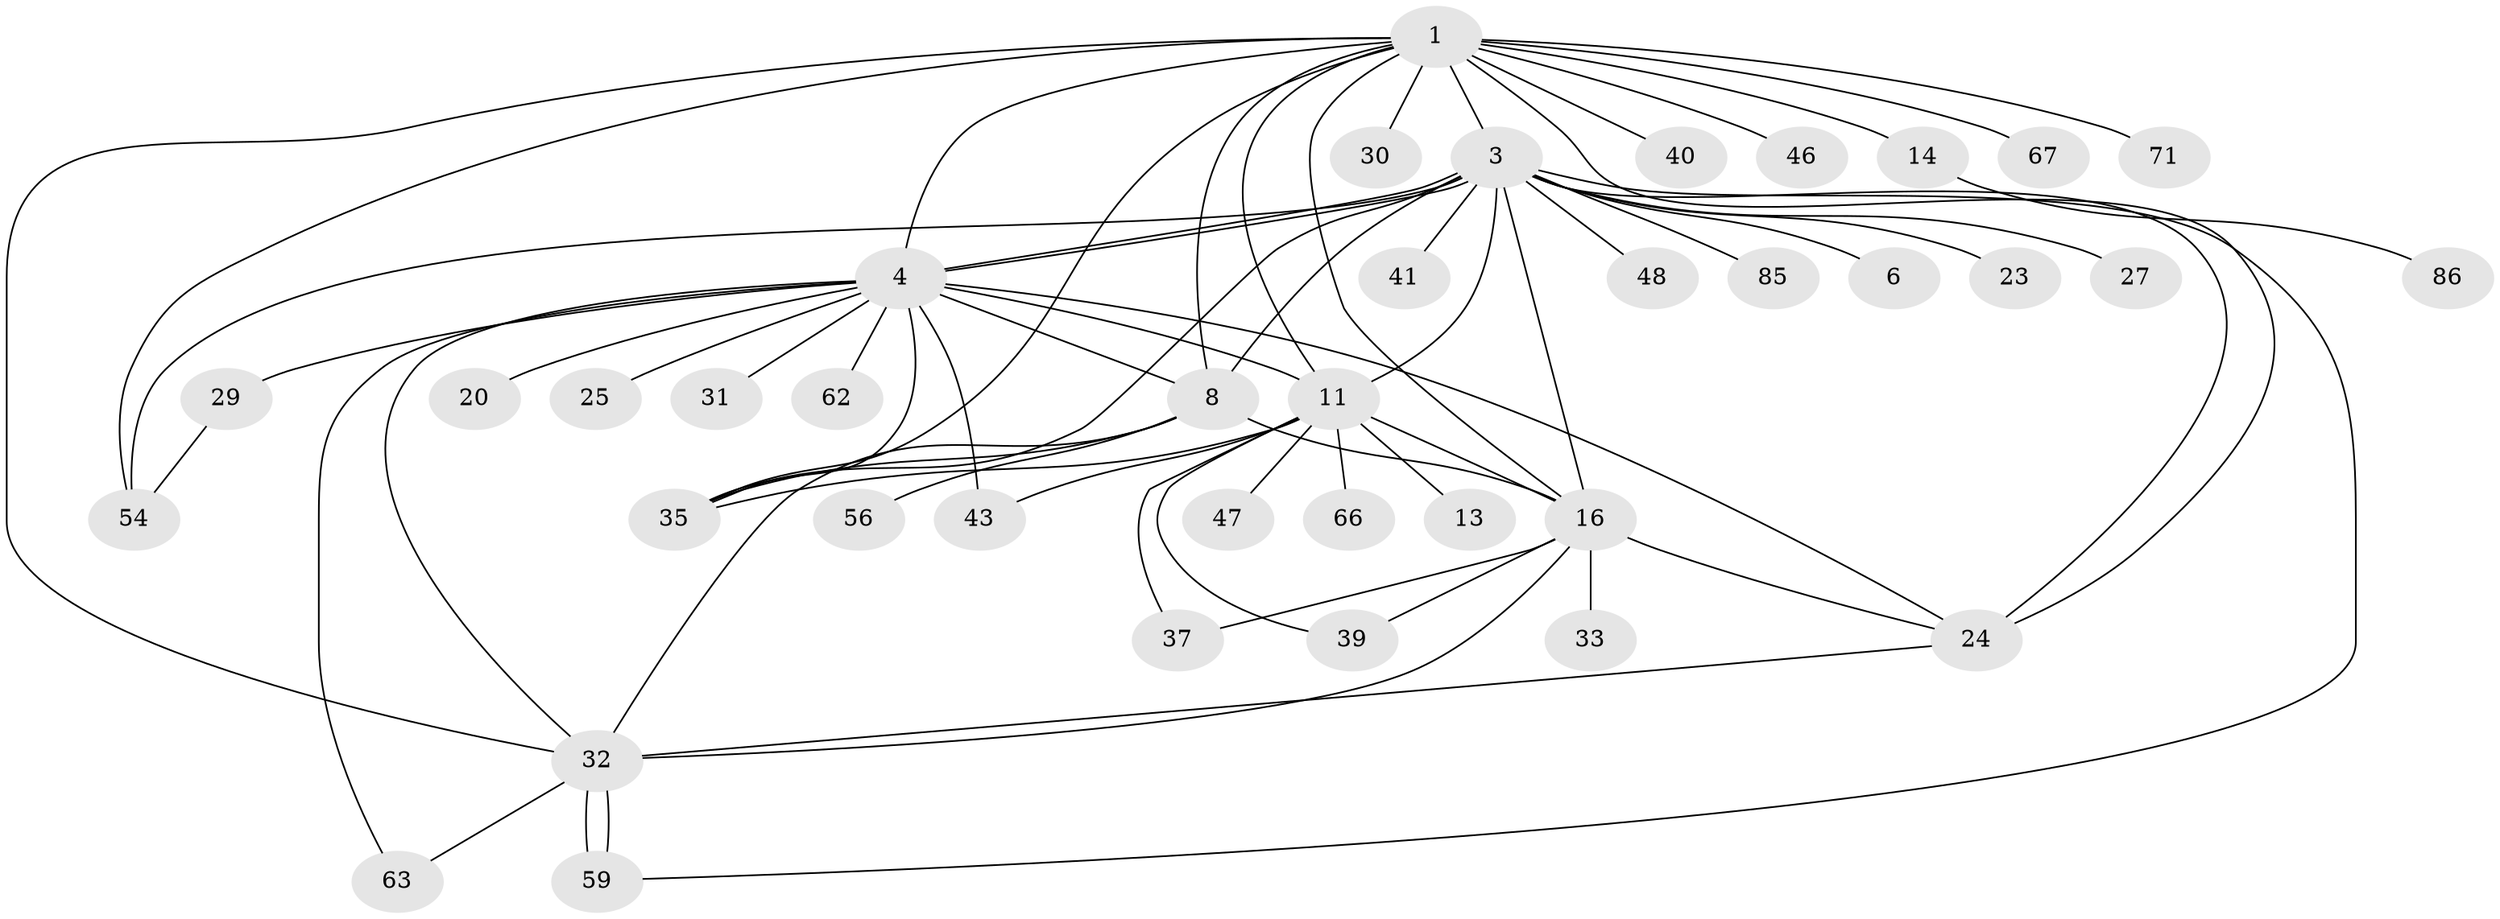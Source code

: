 // original degree distribution, {3: 0.10416666666666667, 15: 0.010416666666666666, 16: 0.010416666666666666, 17: 0.010416666666666666, 5: 0.041666666666666664, 1: 0.4270833333333333, 13: 0.020833333333333332, 23: 0.010416666666666666, 6: 0.020833333333333332, 21: 0.010416666666666666, 2: 0.28125, 4: 0.020833333333333332, 7: 0.020833333333333332, 9: 0.010416666666666666}
// Generated by graph-tools (version 1.1) at 2025/18/03/04/25 18:18:16]
// undirected, 38 vertices, 65 edges
graph export_dot {
graph [start="1"]
  node [color=gray90,style=filled];
  1 [super="+2+5"];
  3 [super="+73+70+9+19"];
  4 [super="+87+81+82+64+49+7+10"];
  6;
  8 [super="+57+76+17+44"];
  11 [super="+90+36+45+51+21+93+77"];
  13;
  14;
  16 [super="+80+74+78+96+53"];
  20;
  23;
  24 [super="+72+61"];
  25;
  27;
  29;
  30;
  31 [super="+92"];
  32;
  33;
  35 [super="+50"];
  37 [super="+79"];
  39 [super="+94"];
  40;
  41;
  43;
  46;
  47;
  48;
  54;
  56 [super="+75"];
  59;
  62;
  63;
  66;
  67;
  71;
  85;
  86;
  1 -- 3 [weight=3];
  1 -- 32;
  1 -- 67;
  1 -- 4 [weight=2];
  1 -- 71;
  1 -- 40;
  1 -- 14;
  1 -- 46;
  1 -- 16;
  1 -- 30;
  1 -- 24;
  1 -- 35;
  1 -- 54;
  1 -- 8;
  1 -- 11;
  3 -- 4 [weight=5];
  3 -- 4;
  3 -- 6;
  3 -- 41;
  3 -- 59;
  3 -- 85;
  3 -- 11 [weight=7];
  3 -- 8;
  3 -- 35;
  3 -- 16 [weight=3];
  3 -- 48;
  3 -- 54;
  3 -- 23;
  3 -- 24 [weight=2];
  3 -- 27;
  4 -- 29;
  4 -- 31;
  4 -- 32 [weight=2];
  4 -- 62;
  4 -- 8;
  4 -- 43;
  4 -- 11 [weight=3];
  4 -- 24;
  4 -- 63;
  4 -- 20;
  4 -- 35;
  4 -- 25;
  8 -- 32;
  8 -- 35;
  8 -- 56;
  8 -- 16;
  11 -- 13;
  11 -- 16;
  11 -- 35;
  11 -- 43;
  11 -- 47;
  11 -- 37;
  11 -- 66;
  11 -- 39;
  14 -- 86;
  16 -- 33;
  16 -- 37;
  16 -- 39;
  16 -- 32;
  16 -- 24;
  24 -- 32;
  29 -- 54;
  32 -- 59;
  32 -- 59;
  32 -- 63;
}
